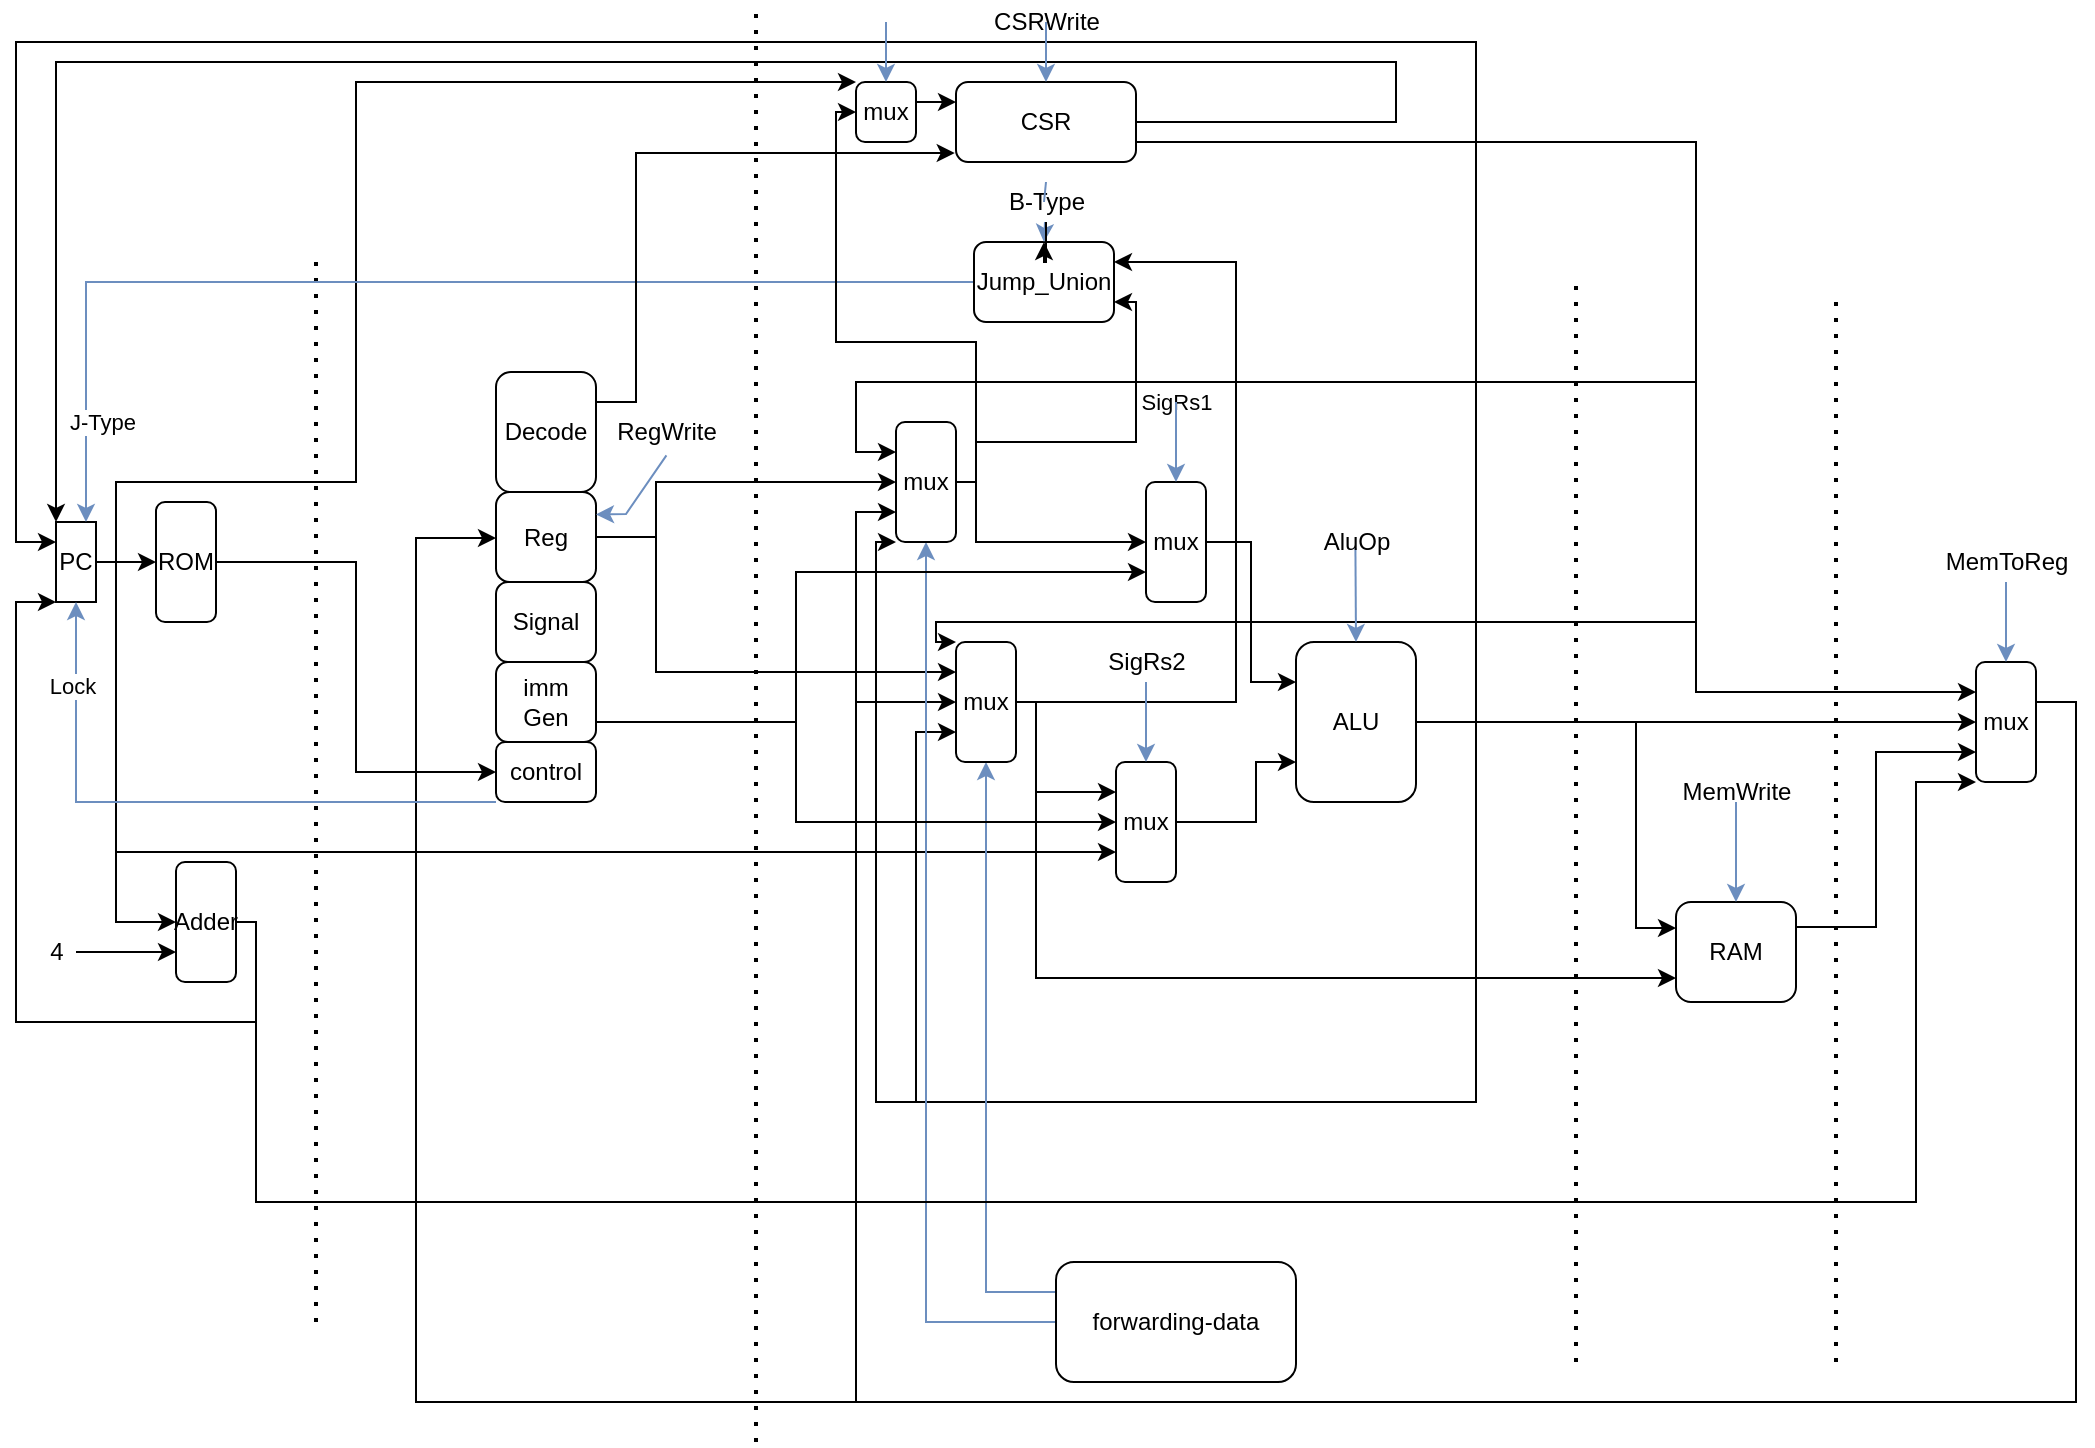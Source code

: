 <mxfile version="16.4.3" type="github">
  <diagram id="bbJg_QfLum7vLdO-XY5R" name="Page-1">
    <mxGraphModel dx="1422" dy="790" grid="1" gridSize="10" guides="1" tooltips="1" connect="1" arrows="1" fold="1" page="1" pageScale="1" pageWidth="3300" pageHeight="4681" math="0" shadow="0">
      <root>
        <mxCell id="0" />
        <mxCell id="1" parent="0" />
        <mxCell id="NHq-CDQ5qeiMFSTUF5Jq-38" style="edgeStyle=orthogonalEdgeStyle;rounded=0;orthogonalLoop=1;jettySize=auto;html=1;exitX=1;exitY=0.5;exitDx=0;exitDy=0;entryX=0;entryY=0.5;entryDx=0;entryDy=0;" parent="1" target="NHq-CDQ5qeiMFSTUF5Jq-5" edge="1" source="NHq-CDQ5qeiMFSTUF5Jq-2">
          <mxGeometry relative="1" as="geometry">
            <mxPoint x="830" y="588" as="sourcePoint" />
            <Array as="points">
              <mxPoint x="1090" y="600" />
            </Array>
          </mxGeometry>
        </mxCell>
        <mxCell id="NHq-CDQ5qeiMFSTUF5Jq-40" style="edgeStyle=orthogonalEdgeStyle;rounded=0;orthogonalLoop=1;jettySize=auto;html=1;entryX=0;entryY=0.25;entryDx=0;entryDy=0;" parent="1" target="NHq-CDQ5qeiMFSTUF5Jq-4" edge="1">
          <mxGeometry relative="1" as="geometry">
            <mxPoint x="820" y="600" as="sourcePoint" />
            <Array as="points">
              <mxPoint x="920" y="600" />
              <mxPoint x="920" y="703" />
              <mxPoint x="940" y="703" />
            </Array>
          </mxGeometry>
        </mxCell>
        <mxCell id="NHq-CDQ5qeiMFSTUF5Jq-56" style="edgeStyle=orthogonalEdgeStyle;rounded=0;orthogonalLoop=1;jettySize=auto;html=1;exitX=1;exitY=0.5;exitDx=0;exitDy=0;entryX=0;entryY=0.75;entryDx=0;entryDy=0;" parent="1" source="NHq-CDQ5qeiMFSTUF5Jq-2" target="NHq-CDQ5qeiMFSTUF5Jq-52" edge="1">
          <mxGeometry relative="1" as="geometry">
            <Array as="points">
              <mxPoint x="840" y="600" />
              <mxPoint x="840" y="790" />
              <mxPoint x="560" y="790" />
              <mxPoint x="560" y="605" />
            </Array>
          </mxGeometry>
        </mxCell>
        <mxCell id="NHq-CDQ5qeiMFSTUF5Jq-75" style="edgeStyle=orthogonalEdgeStyle;rounded=0;orthogonalLoop=1;jettySize=auto;html=1;exitX=1;exitY=0.5;exitDx=0;exitDy=0;entryX=0;entryY=1;entryDx=0;entryDy=0;" parent="1" source="NHq-CDQ5qeiMFSTUF5Jq-2" target="NHq-CDQ5qeiMFSTUF5Jq-72" edge="1">
          <mxGeometry relative="1" as="geometry">
            <Array as="points">
              <mxPoint x="840" y="600" />
              <mxPoint x="840" y="790" />
              <mxPoint x="540" y="790" />
              <mxPoint x="540" y="510" />
            </Array>
          </mxGeometry>
        </mxCell>
        <mxCell id="NHq-CDQ5qeiMFSTUF5Jq-97" style="edgeStyle=orthogonalEdgeStyle;rounded=0;orthogonalLoop=1;jettySize=auto;html=1;exitX=1;exitY=0.5;exitDx=0;exitDy=0;entryX=0;entryY=0.25;entryDx=0;entryDy=0;" parent="1" source="NHq-CDQ5qeiMFSTUF5Jq-2" target="NHq-CDQ5qeiMFSTUF5Jq-3" edge="1">
          <mxGeometry relative="1" as="geometry">
            <Array as="points">
              <mxPoint x="840" y="600" />
              <mxPoint x="840" y="260" />
              <mxPoint x="110" y="260" />
              <mxPoint x="110" y="510" />
            </Array>
          </mxGeometry>
        </mxCell>
        <mxCell id="NHq-CDQ5qeiMFSTUF5Jq-2" value="ALU" style="rounded=1;whiteSpace=wrap;html=1;" parent="1" vertex="1">
          <mxGeometry x="750" y="560" width="60" height="80" as="geometry" />
        </mxCell>
        <mxCell id="NHq-CDQ5qeiMFSTUF5Jq-9" style="edgeStyle=orthogonalEdgeStyle;rounded=0;orthogonalLoop=1;jettySize=auto;html=1;exitX=1;exitY=0.5;exitDx=0;exitDy=0;entryX=0;entryY=0.5;entryDx=0;entryDy=0;" parent="1" source="NHq-CDQ5qeiMFSTUF5Jq-3" target="NHq-CDQ5qeiMFSTUF5Jq-7" edge="1">
          <mxGeometry relative="1" as="geometry" />
        </mxCell>
        <mxCell id="NHq-CDQ5qeiMFSTUF5Jq-60" style="edgeStyle=orthogonalEdgeStyle;rounded=0;orthogonalLoop=1;jettySize=auto;html=1;entryX=0;entryY=0.75;entryDx=0;entryDy=0;startArrow=none;exitX=1;exitY=0.5;exitDx=0;exitDy=0;" parent="1" source="NHq-CDQ5qeiMFSTUF5Jq-3" target="NHq-CDQ5qeiMFSTUF5Jq-24" edge="1">
          <mxGeometry relative="1" as="geometry">
            <mxPoint x="260" y="755" as="targetPoint" />
            <Array as="points">
              <mxPoint x="160" y="520" />
              <mxPoint x="160" y="665" />
            </Array>
            <mxPoint x="460" y="860" as="sourcePoint" />
          </mxGeometry>
        </mxCell>
        <mxCell id="NHq-CDQ5qeiMFSTUF5Jq-66" style="edgeStyle=orthogonalEdgeStyle;rounded=0;orthogonalLoop=1;jettySize=auto;html=1;exitX=1;exitY=0.5;exitDx=0;exitDy=0;entryX=0;entryY=0.5;entryDx=0;entryDy=0;" parent="1" source="NHq-CDQ5qeiMFSTUF5Jq-3" target="NHq-CDQ5qeiMFSTUF5Jq-62" edge="1">
          <mxGeometry relative="1" as="geometry">
            <Array as="points">
              <mxPoint x="160" y="520" />
              <mxPoint x="160" y="700" />
            </Array>
          </mxGeometry>
        </mxCell>
        <mxCell id="NHq-CDQ5qeiMFSTUF5Jq-94" style="edgeStyle=orthogonalEdgeStyle;rounded=0;orthogonalLoop=1;jettySize=auto;html=1;exitX=1;exitY=0.5;exitDx=0;exitDy=0;entryX=0;entryY=0;entryDx=0;entryDy=0;" parent="1" source="NHq-CDQ5qeiMFSTUF5Jq-3" target="HV_NGujYtLTVcuK-L3a--26" edge="1">
          <mxGeometry relative="1" as="geometry">
            <Array as="points">
              <mxPoint x="160" y="520" />
              <mxPoint x="160" y="480" />
              <mxPoint x="280" y="480" />
              <mxPoint x="280" y="280" />
            </Array>
            <mxPoint x="520" y="300" as="targetPoint" />
          </mxGeometry>
        </mxCell>
        <mxCell id="NHq-CDQ5qeiMFSTUF5Jq-3" value="PC" style="whiteSpace=wrap;html=1;" parent="1" vertex="1">
          <mxGeometry x="130" y="500" width="20" height="40" as="geometry" />
        </mxCell>
        <mxCell id="NHq-CDQ5qeiMFSTUF5Jq-37" style="edgeStyle=orthogonalEdgeStyle;rounded=0;orthogonalLoop=1;jettySize=auto;html=1;exitX=1;exitY=0.25;exitDx=0;exitDy=0;entryX=0;entryY=0.75;entryDx=0;entryDy=0;" parent="1" source="NHq-CDQ5qeiMFSTUF5Jq-4" target="NHq-CDQ5qeiMFSTUF5Jq-5" edge="1">
          <mxGeometry relative="1" as="geometry">
            <mxPoint x="1000" y="710" as="sourcePoint" />
            <Array as="points">
              <mxPoint x="1040" y="702" />
              <mxPoint x="1040" y="615" />
            </Array>
          </mxGeometry>
        </mxCell>
        <mxCell id="NHq-CDQ5qeiMFSTUF5Jq-4" value="RAM" style="rounded=1;whiteSpace=wrap;html=1;" parent="1" vertex="1">
          <mxGeometry x="940" y="690" width="60" height="50" as="geometry" />
        </mxCell>
        <mxCell id="NHq-CDQ5qeiMFSTUF5Jq-39" style="edgeStyle=orthogonalEdgeStyle;rounded=0;orthogonalLoop=1;jettySize=auto;html=1;exitX=1;exitY=0.5;exitDx=0;exitDy=0;entryX=0;entryY=0.5;entryDx=0;entryDy=0;" parent="1" source="NHq-CDQ5qeiMFSTUF5Jq-5" target="NHq-CDQ5qeiMFSTUF5Jq-10" edge="1">
          <mxGeometry relative="1" as="geometry">
            <Array as="points">
              <mxPoint x="1140" y="590" />
              <mxPoint x="1140" y="940" />
              <mxPoint x="310" y="940" />
              <mxPoint x="310" y="508" />
              <mxPoint x="350" y="508" />
            </Array>
          </mxGeometry>
        </mxCell>
        <mxCell id="NHq-CDQ5qeiMFSTUF5Jq-57" style="edgeStyle=orthogonalEdgeStyle;rounded=0;orthogonalLoop=1;jettySize=auto;html=1;exitX=1;exitY=0.5;exitDx=0;exitDy=0;entryX=0;entryY=0.5;entryDx=0;entryDy=0;" parent="1" source="NHq-CDQ5qeiMFSTUF5Jq-5" target="NHq-CDQ5qeiMFSTUF5Jq-52" edge="1">
          <mxGeometry relative="1" as="geometry">
            <Array as="points">
              <mxPoint x="1120" y="590" />
              <mxPoint x="1140" y="590" />
              <mxPoint x="1140" y="940" />
              <mxPoint x="530" y="940" />
              <mxPoint x="530" y="590" />
            </Array>
          </mxGeometry>
        </mxCell>
        <mxCell id="NHq-CDQ5qeiMFSTUF5Jq-74" style="edgeStyle=orthogonalEdgeStyle;rounded=0;orthogonalLoop=1;jettySize=auto;html=1;exitX=1;exitY=0.5;exitDx=0;exitDy=0;entryX=0;entryY=0.75;entryDx=0;entryDy=0;" parent="1" source="NHq-CDQ5qeiMFSTUF5Jq-5" target="NHq-CDQ5qeiMFSTUF5Jq-72" edge="1">
          <mxGeometry relative="1" as="geometry">
            <Array as="points">
              <mxPoint x="1120" y="590" />
              <mxPoint x="1140" y="590" />
              <mxPoint x="1140" y="940" />
              <mxPoint x="530" y="940" />
              <mxPoint x="530" y="495" />
            </Array>
          </mxGeometry>
        </mxCell>
        <mxCell id="NHq-CDQ5qeiMFSTUF5Jq-5" value="mux" style="rounded=1;whiteSpace=wrap;html=1;" parent="1" vertex="1">
          <mxGeometry x="1090" y="570" width="30" height="60" as="geometry" />
        </mxCell>
        <mxCell id="NHq-CDQ5qeiMFSTUF5Jq-11" style="edgeStyle=orthogonalEdgeStyle;rounded=0;orthogonalLoop=1;jettySize=auto;html=1;exitX=1;exitY=0.5;exitDx=0;exitDy=0;entryX=0;entryY=0.5;entryDx=0;entryDy=0;" parent="1" source="NHq-CDQ5qeiMFSTUF5Jq-7" target="NHq-CDQ5qeiMFSTUF5Jq-18" edge="1">
          <mxGeometry relative="1" as="geometry" />
        </mxCell>
        <mxCell id="NHq-CDQ5qeiMFSTUF5Jq-7" value="ROM" style="rounded=1;whiteSpace=wrap;html=1;" parent="1" vertex="1">
          <mxGeometry x="180" y="490" width="30" height="60" as="geometry" />
        </mxCell>
        <mxCell id="NHq-CDQ5qeiMFSTUF5Jq-12" style="edgeStyle=orthogonalEdgeStyle;rounded=0;orthogonalLoop=1;jettySize=auto;html=1;exitX=1;exitY=0.5;exitDx=0;exitDy=0;entryX=0;entryY=0.5;entryDx=0;entryDy=0;" parent="1" source="NHq-CDQ5qeiMFSTUF5Jq-10" target="NHq-CDQ5qeiMFSTUF5Jq-72" edge="1">
          <mxGeometry relative="1" as="geometry">
            <Array as="points">
              <mxPoint x="430" y="508" />
              <mxPoint x="430" y="480" />
            </Array>
          </mxGeometry>
        </mxCell>
        <mxCell id="NHq-CDQ5qeiMFSTUF5Jq-23" style="edgeStyle=orthogonalEdgeStyle;rounded=0;orthogonalLoop=1;jettySize=auto;html=1;exitX=1;exitY=0.5;exitDx=0;exitDy=0;entryX=0;entryY=0.25;entryDx=0;entryDy=0;" parent="1" source="NHq-CDQ5qeiMFSTUF5Jq-10" target="NHq-CDQ5qeiMFSTUF5Jq-52" edge="1">
          <mxGeometry relative="1" as="geometry">
            <Array as="points">
              <mxPoint x="430" y="508" />
              <mxPoint x="430" y="575" />
            </Array>
          </mxGeometry>
        </mxCell>
        <mxCell id="NHq-CDQ5qeiMFSTUF5Jq-10" value="Reg" style="rounded=1;whiteSpace=wrap;html=1;" parent="1" vertex="1">
          <mxGeometry x="350" y="485" width="50" height="45" as="geometry" />
        </mxCell>
        <mxCell id="NHq-CDQ5qeiMFSTUF5Jq-13" value="" style="endArrow=none;dashed=1;html=1;dashPattern=1 3;strokeWidth=2;rounded=0;" parent="1" edge="1">
          <mxGeometry width="50" height="50" relative="1" as="geometry">
            <mxPoint x="480" y="960" as="sourcePoint" />
            <mxPoint x="480" y="240" as="targetPoint" />
          </mxGeometry>
        </mxCell>
        <mxCell id="NHq-CDQ5qeiMFSTUF5Jq-14" value="" style="endArrow=none;dashed=1;html=1;dashPattern=1 3;strokeWidth=2;rounded=0;" parent="1" edge="1">
          <mxGeometry width="50" height="50" relative="1" as="geometry">
            <mxPoint x="890" y="920" as="sourcePoint" />
            <mxPoint x="890" y="380" as="targetPoint" />
          </mxGeometry>
        </mxCell>
        <mxCell id="NHq-CDQ5qeiMFSTUF5Jq-15" value="" style="endArrow=none;dashed=1;html=1;dashPattern=1 3;strokeWidth=2;rounded=0;" parent="1" edge="1">
          <mxGeometry width="50" height="50" relative="1" as="geometry">
            <mxPoint x="1020" y="920" as="sourcePoint" />
            <mxPoint x="1020" y="390" as="targetPoint" />
            <Array as="points">
              <mxPoint x="1020" y="610" />
            </Array>
          </mxGeometry>
        </mxCell>
        <mxCell id="NHq-CDQ5qeiMFSTUF5Jq-59" style="edgeStyle=orthogonalEdgeStyle;rounded=0;orthogonalLoop=1;jettySize=auto;html=1;exitX=0;exitY=0.25;exitDx=0;exitDy=0;entryX=0.5;entryY=1;entryDx=0;entryDy=0;fillColor=#dae8fc;strokeColor=#6c8ebf;" parent="1" source="NHq-CDQ5qeiMFSTUF5Jq-17" target="NHq-CDQ5qeiMFSTUF5Jq-52" edge="1">
          <mxGeometry relative="1" as="geometry" />
        </mxCell>
        <mxCell id="NHq-CDQ5qeiMFSTUF5Jq-95" style="edgeStyle=orthogonalEdgeStyle;rounded=0;orthogonalLoop=1;jettySize=auto;html=1;exitX=0;exitY=0.5;exitDx=0;exitDy=0;entryX=0.5;entryY=1;entryDx=0;entryDy=0;fillColor=#dae8fc;strokeColor=#6c8ebf;" parent="1" source="NHq-CDQ5qeiMFSTUF5Jq-17" target="NHq-CDQ5qeiMFSTUF5Jq-72" edge="1">
          <mxGeometry relative="1" as="geometry" />
        </mxCell>
        <mxCell id="NHq-CDQ5qeiMFSTUF5Jq-17" value="forwarding-data" style="rounded=1;whiteSpace=wrap;html=1;" parent="1" vertex="1">
          <mxGeometry x="630" y="870" width="120" height="60" as="geometry" />
        </mxCell>
        <mxCell id="NHq-CDQ5qeiMFSTUF5Jq-36" style="edgeStyle=orthogonalEdgeStyle;rounded=0;orthogonalLoop=1;jettySize=auto;html=1;entryX=0;entryY=0.25;entryDx=0;entryDy=0;exitX=1;exitY=0.75;exitDx=0;exitDy=0;" parent="1" source="NHq-CDQ5qeiMFSTUF5Jq-19" target="NHq-CDQ5qeiMFSTUF5Jq-5" edge="1">
          <mxGeometry relative="1" as="geometry">
            <Array as="points">
              <mxPoint x="950" y="310" />
              <mxPoint x="950" y="585" />
            </Array>
            <mxPoint x="720" y="340" as="sourcePoint" />
          </mxGeometry>
        </mxCell>
        <mxCell id="NHq-CDQ5qeiMFSTUF5Jq-98" style="edgeStyle=orthogonalEdgeStyle;rounded=0;orthogonalLoop=1;jettySize=auto;html=1;entryX=0;entryY=0;entryDx=0;entryDy=0;exitX=1;exitY=0.5;exitDx=0;exitDy=0;" parent="1" source="NHq-CDQ5qeiMFSTUF5Jq-19" target="NHq-CDQ5qeiMFSTUF5Jq-3" edge="1">
          <mxGeometry relative="1" as="geometry">
            <mxPoint x="160" y="280" as="targetPoint" />
            <Array as="points">
              <mxPoint x="800" y="300" />
              <mxPoint x="800" y="270" />
              <mxPoint x="130" y="270" />
            </Array>
            <mxPoint x="730" y="300" as="sourcePoint" />
          </mxGeometry>
        </mxCell>
        <mxCell id="NHq-CDQ5qeiMFSTUF5Jq-101" style="edgeStyle=orthogonalEdgeStyle;rounded=0;orthogonalLoop=1;jettySize=auto;html=1;entryX=0;entryY=0.25;entryDx=0;entryDy=0;exitX=1;exitY=0.75;exitDx=0;exitDy=0;" parent="1" source="NHq-CDQ5qeiMFSTUF5Jq-19" target="NHq-CDQ5qeiMFSTUF5Jq-72" edge="1">
          <mxGeometry relative="1" as="geometry">
            <Array as="points">
              <mxPoint x="950" y="310" />
              <mxPoint x="950" y="430" />
              <mxPoint x="530" y="430" />
              <mxPoint x="530" y="465" />
            </Array>
            <mxPoint x="700" y="340" as="sourcePoint" />
          </mxGeometry>
        </mxCell>
        <mxCell id="HV_NGujYtLTVcuK-L3a--6" value="SigRs1" style="edgeLabel;html=1;align=center;verticalAlign=middle;resizable=0;points=[];" vertex="1" connectable="0" parent="NHq-CDQ5qeiMFSTUF5Jq-101">
          <mxGeometry x="0.584" y="7" relative="1" as="geometry">
            <mxPoint x="33" y="3" as="offset" />
          </mxGeometry>
        </mxCell>
        <mxCell id="NHq-CDQ5qeiMFSTUF5Jq-102" style="edgeStyle=orthogonalEdgeStyle;rounded=0;orthogonalLoop=1;jettySize=auto;html=1;entryX=0;entryY=0;entryDx=0;entryDy=0;exitX=1;exitY=0.75;exitDx=0;exitDy=0;" parent="1" source="NHq-CDQ5qeiMFSTUF5Jq-19" target="NHq-CDQ5qeiMFSTUF5Jq-52" edge="1">
          <mxGeometry relative="1" as="geometry">
            <Array as="points">
              <mxPoint x="950" y="310" />
              <mxPoint x="950" y="550" />
              <mxPoint x="570" y="550" />
              <mxPoint x="570" y="560" />
            </Array>
            <mxPoint x="680" y="330" as="sourcePoint" />
          </mxGeometry>
        </mxCell>
        <mxCell id="NHq-CDQ5qeiMFSTUF5Jq-19" value="CSR" style="rounded=1;whiteSpace=wrap;html=1;" parent="1" vertex="1">
          <mxGeometry x="580" y="280" width="90" height="40" as="geometry" />
        </mxCell>
        <mxCell id="NHq-CDQ5qeiMFSTUF5Jq-20" value="Signal" style="rounded=1;whiteSpace=wrap;html=1;" parent="1" vertex="1">
          <mxGeometry x="350" y="530" width="50" height="40" as="geometry" />
        </mxCell>
        <mxCell id="NHq-CDQ5qeiMFSTUF5Jq-25" style="edgeStyle=orthogonalEdgeStyle;rounded=0;orthogonalLoop=1;jettySize=auto;html=1;exitX=1;exitY=0.5;exitDx=0;exitDy=0;entryX=0;entryY=0.5;entryDx=0;entryDy=0;" parent="1" source="NHq-CDQ5qeiMFSTUF5Jq-21" target="NHq-CDQ5qeiMFSTUF5Jq-24" edge="1">
          <mxGeometry relative="1" as="geometry">
            <Array as="points">
              <mxPoint x="400" y="600" />
              <mxPoint x="500" y="600" />
              <mxPoint x="500" y="650" />
            </Array>
          </mxGeometry>
        </mxCell>
        <mxCell id="NHq-CDQ5qeiMFSTUF5Jq-33" style="edgeStyle=orthogonalEdgeStyle;rounded=0;orthogonalLoop=1;jettySize=auto;html=1;exitX=1;exitY=0.5;exitDx=0;exitDy=0;entryX=0;entryY=0.75;entryDx=0;entryDy=0;" parent="1" source="NHq-CDQ5qeiMFSTUF5Jq-21" target="NHq-CDQ5qeiMFSTUF5Jq-32" edge="1">
          <mxGeometry relative="1" as="geometry">
            <Array as="points">
              <mxPoint x="500" y="600" />
              <mxPoint x="500" y="525" />
            </Array>
          </mxGeometry>
        </mxCell>
        <mxCell id="NHq-CDQ5qeiMFSTUF5Jq-21" value="imm&lt;br&gt;Gen" style="rounded=1;whiteSpace=wrap;html=1;" parent="1" vertex="1">
          <mxGeometry x="350" y="570" width="50" height="40" as="geometry" />
        </mxCell>
        <mxCell id="NHq-CDQ5qeiMFSTUF5Jq-26" style="edgeStyle=orthogonalEdgeStyle;rounded=0;orthogonalLoop=1;jettySize=auto;html=1;exitX=1;exitY=0.5;exitDx=0;exitDy=0;entryX=0;entryY=0.75;entryDx=0;entryDy=0;" parent="1" source="NHq-CDQ5qeiMFSTUF5Jq-24" target="NHq-CDQ5qeiMFSTUF5Jq-2" edge="1">
          <mxGeometry relative="1" as="geometry">
            <Array as="points">
              <mxPoint x="730" y="650" />
              <mxPoint x="730" y="620" />
            </Array>
          </mxGeometry>
        </mxCell>
        <mxCell id="NHq-CDQ5qeiMFSTUF5Jq-24" value="mux" style="rounded=1;whiteSpace=wrap;html=1;" parent="1" vertex="1">
          <mxGeometry x="660" y="620" width="30" height="60" as="geometry" />
        </mxCell>
        <mxCell id="NHq-CDQ5qeiMFSTUF5Jq-34" style="edgeStyle=orthogonalEdgeStyle;rounded=0;orthogonalLoop=1;jettySize=auto;html=1;exitX=1;exitY=0.5;exitDx=0;exitDy=0;entryX=0;entryY=0.25;entryDx=0;entryDy=0;" parent="1" source="NHq-CDQ5qeiMFSTUF5Jq-32" target="NHq-CDQ5qeiMFSTUF5Jq-2" edge="1">
          <mxGeometry relative="1" as="geometry" />
        </mxCell>
        <mxCell id="NHq-CDQ5qeiMFSTUF5Jq-32" value="mux" style="rounded=1;whiteSpace=wrap;html=1;" parent="1" vertex="1">
          <mxGeometry x="675" y="480" width="30" height="60" as="geometry" />
        </mxCell>
        <mxCell id="NHq-CDQ5qeiMFSTUF5Jq-41" value="" style="endArrow=classic;html=1;rounded=0;entryX=0.5;entryY=0;entryDx=0;entryDy=0;fillColor=#dae8fc;strokeColor=#6c8ebf;" parent="1" target="NHq-CDQ5qeiMFSTUF5Jq-4" edge="1">
          <mxGeometry width="50" height="50" relative="1" as="geometry">
            <mxPoint x="970" y="640" as="sourcePoint" />
            <mxPoint x="630" y="660" as="targetPoint" />
          </mxGeometry>
        </mxCell>
        <mxCell id="NHq-CDQ5qeiMFSTUF5Jq-42" value="" style="endArrow=classic;html=1;rounded=0;entryX=0.5;entryY=0;entryDx=0;entryDy=0;fillColor=#dae8fc;strokeColor=#6c8ebf;" parent="1" target="NHq-CDQ5qeiMFSTUF5Jq-5" edge="1">
          <mxGeometry width="50" height="50" relative="1" as="geometry">
            <mxPoint x="1105" y="530" as="sourcePoint" />
            <mxPoint x="990" y="535" as="targetPoint" />
          </mxGeometry>
        </mxCell>
        <mxCell id="NHq-CDQ5qeiMFSTUF5Jq-43" value="" style="endArrow=classic;html=1;rounded=0;entryX=0.5;entryY=0;entryDx=0;entryDy=0;fillColor=#dae8fc;strokeColor=#6c8ebf;" parent="1" target="NHq-CDQ5qeiMFSTUF5Jq-2" edge="1">
          <mxGeometry width="50" height="50" relative="1" as="geometry">
            <mxPoint x="779.71" y="513" as="sourcePoint" />
            <mxPoint x="779.71" y="548" as="targetPoint" />
          </mxGeometry>
        </mxCell>
        <mxCell id="NHq-CDQ5qeiMFSTUF5Jq-45" value="" style="endArrow=classic;html=1;rounded=0;entryX=1;entryY=0.25;entryDx=0;entryDy=0;fillColor=#dae8fc;strokeColor=#6c8ebf;exitX=0.503;exitY=1.086;exitDx=0;exitDy=0;exitPerimeter=0;" parent="1" target="NHq-CDQ5qeiMFSTUF5Jq-10" edge="1" source="HV_NGujYtLTVcuK-L3a--5">
          <mxGeometry width="50" height="50" relative="1" as="geometry">
            <mxPoint x="375" y="450" as="sourcePoint" />
            <mxPoint x="430.29" y="490" as="targetPoint" />
            <Array as="points">
              <mxPoint x="415" y="496" />
            </Array>
          </mxGeometry>
        </mxCell>
        <mxCell id="NHq-CDQ5qeiMFSTUF5Jq-49" style="edgeStyle=orthogonalEdgeStyle;rounded=0;orthogonalLoop=1;jettySize=auto;html=1;entryX=0;entryY=0.75;entryDx=0;entryDy=0;" parent="1" target="NHq-CDQ5qeiMFSTUF5Jq-4" edge="1">
          <mxGeometry relative="1" as="geometry">
            <mxPoint x="610" y="590" as="sourcePoint" />
            <Array as="points">
              <mxPoint x="620" y="590" />
              <mxPoint x="620" y="728" />
              <mxPoint x="940" y="728" />
            </Array>
          </mxGeometry>
        </mxCell>
        <mxCell id="NHq-CDQ5qeiMFSTUF5Jq-58" style="edgeStyle=orthogonalEdgeStyle;rounded=0;orthogonalLoop=1;jettySize=auto;html=1;exitX=1;exitY=0.5;exitDx=0;exitDy=0;entryX=0;entryY=0.25;entryDx=0;entryDy=0;" parent="1" source="NHq-CDQ5qeiMFSTUF5Jq-52" target="NHq-CDQ5qeiMFSTUF5Jq-24" edge="1">
          <mxGeometry relative="1" as="geometry">
            <Array as="points">
              <mxPoint x="620" y="590" />
              <mxPoint x="620" y="635" />
            </Array>
          </mxGeometry>
        </mxCell>
        <mxCell id="NHq-CDQ5qeiMFSTUF5Jq-77" style="edgeStyle=orthogonalEdgeStyle;rounded=0;orthogonalLoop=1;jettySize=auto;html=1;exitX=1;exitY=0.5;exitDx=0;exitDy=0;entryX=1;entryY=0.25;entryDx=0;entryDy=0;" parent="1" source="NHq-CDQ5qeiMFSTUF5Jq-52" target="NHq-CDQ5qeiMFSTUF5Jq-69" edge="1">
          <mxGeometry relative="1" as="geometry">
            <Array as="points">
              <mxPoint x="720" y="590" />
              <mxPoint x="720" y="370" />
            </Array>
          </mxGeometry>
        </mxCell>
        <mxCell id="NHq-CDQ5qeiMFSTUF5Jq-52" value="mux" style="rounded=1;whiteSpace=wrap;html=1;" parent="1" vertex="1">
          <mxGeometry x="580" y="560" width="30" height="60" as="geometry" />
        </mxCell>
        <mxCell id="NHq-CDQ5qeiMFSTUF5Jq-54" value="" style="endArrow=classic;html=1;rounded=0;entryX=0.5;entryY=0;entryDx=0;entryDy=0;fillColor=#dae8fc;strokeColor=#6c8ebf;" parent="1" target="NHq-CDQ5qeiMFSTUF5Jq-32" edge="1">
          <mxGeometry width="50" height="50" relative="1" as="geometry">
            <mxPoint x="690" y="440" as="sourcePoint" />
            <mxPoint x="790" y="558" as="targetPoint" />
          </mxGeometry>
        </mxCell>
        <mxCell id="NHq-CDQ5qeiMFSTUF5Jq-55" value="" style="endArrow=classic;html=1;rounded=0;entryX=0.5;entryY=0;entryDx=0;entryDy=0;fillColor=#dae8fc;strokeColor=#6c8ebf;startArrow=none;" parent="1" target="NHq-CDQ5qeiMFSTUF5Jq-24" edge="1" source="HV_NGujYtLTVcuK-L3a--7">
          <mxGeometry width="50" height="50" relative="1" as="geometry">
            <mxPoint x="675" y="570" as="sourcePoint" />
            <mxPoint x="700" y="490" as="targetPoint" />
          </mxGeometry>
        </mxCell>
        <mxCell id="NHq-CDQ5qeiMFSTUF5Jq-67" style="edgeStyle=orthogonalEdgeStyle;rounded=0;orthogonalLoop=1;jettySize=auto;html=1;exitX=1;exitY=0.5;exitDx=0;exitDy=0;entryX=0;entryY=1;entryDx=0;entryDy=0;" parent="1" source="NHq-CDQ5qeiMFSTUF5Jq-62" target="NHq-CDQ5qeiMFSTUF5Jq-5" edge="1">
          <mxGeometry relative="1" as="geometry">
            <Array as="points">
              <mxPoint x="230" y="700" />
              <mxPoint x="230" y="840" />
              <mxPoint x="1060" y="840" />
              <mxPoint x="1060" y="630" />
            </Array>
          </mxGeometry>
        </mxCell>
        <mxCell id="NHq-CDQ5qeiMFSTUF5Jq-92" style="edgeStyle=orthogonalEdgeStyle;rounded=0;orthogonalLoop=1;jettySize=auto;html=1;exitX=1;exitY=0.5;exitDx=0;exitDy=0;entryX=0;entryY=1;entryDx=0;entryDy=0;" parent="1" source="NHq-CDQ5qeiMFSTUF5Jq-62" target="NHq-CDQ5qeiMFSTUF5Jq-3" edge="1">
          <mxGeometry relative="1" as="geometry">
            <Array as="points">
              <mxPoint x="230" y="700" />
              <mxPoint x="230" y="750" />
              <mxPoint x="110" y="750" />
              <mxPoint x="110" y="540" />
            </Array>
          </mxGeometry>
        </mxCell>
        <mxCell id="NHq-CDQ5qeiMFSTUF5Jq-62" value="Adder" style="rounded=1;whiteSpace=wrap;html=1;" parent="1" vertex="1">
          <mxGeometry x="190" y="670" width="30" height="60" as="geometry" />
        </mxCell>
        <mxCell id="NHq-CDQ5qeiMFSTUF5Jq-64" value="" style="endArrow=classic;html=1;rounded=0;entryX=0;entryY=0.75;entryDx=0;entryDy=0;" parent="1" target="NHq-CDQ5qeiMFSTUF5Jq-62" edge="1">
          <mxGeometry width="50" height="50" relative="1" as="geometry">
            <mxPoint x="140" y="715" as="sourcePoint" />
            <mxPoint x="710" y="640" as="targetPoint" />
          </mxGeometry>
        </mxCell>
        <mxCell id="NHq-CDQ5qeiMFSTUF5Jq-65" value="4" style="text;html=1;align=center;verticalAlign=middle;resizable=0;points=[];autosize=1;strokeColor=none;fillColor=none;" parent="1" vertex="1">
          <mxGeometry x="120" y="705" width="20" height="20" as="geometry" />
        </mxCell>
        <mxCell id="NHq-CDQ5qeiMFSTUF5Jq-68" value="" style="endArrow=none;dashed=1;html=1;dashPattern=1 3;strokeWidth=2;rounded=0;" parent="1" edge="1">
          <mxGeometry width="50" height="50" relative="1" as="geometry">
            <mxPoint x="260" y="900" as="sourcePoint" />
            <mxPoint x="260" y="370" as="targetPoint" />
          </mxGeometry>
        </mxCell>
        <mxCell id="NHq-CDQ5qeiMFSTUF5Jq-71" style="edgeStyle=orthogonalEdgeStyle;rounded=0;orthogonalLoop=1;jettySize=auto;html=1;exitX=0;exitY=0.5;exitDx=0;exitDy=0;fillColor=#dae8fc;strokeColor=#6c8ebf;entryX=0.75;entryY=0;entryDx=0;entryDy=0;" parent="1" source="NHq-CDQ5qeiMFSTUF5Jq-69" target="NHq-CDQ5qeiMFSTUF5Jq-3" edge="1">
          <mxGeometry relative="1" as="geometry">
            <mxPoint x="150" y="470" as="targetPoint" />
            <Array as="points">
              <mxPoint x="145" y="380" />
            </Array>
          </mxGeometry>
        </mxCell>
        <mxCell id="HV_NGujYtLTVcuK-L3a--4" value="J-Type" style="edgeLabel;html=1;align=center;verticalAlign=middle;resizable=0;points=[];" vertex="1" connectable="0" parent="NHq-CDQ5qeiMFSTUF5Jq-71">
          <mxGeometry x="0.541" y="-6" relative="1" as="geometry">
            <mxPoint x="-2" y="76" as="offset" />
          </mxGeometry>
        </mxCell>
        <mxCell id="NHq-CDQ5qeiMFSTUF5Jq-69" value="Jump_Union" style="rounded=1;whiteSpace=wrap;html=1;" parent="1" vertex="1">
          <mxGeometry x="589" y="360" width="70" height="40" as="geometry" />
        </mxCell>
        <mxCell id="NHq-CDQ5qeiMFSTUF5Jq-70" value="" style="endArrow=classic;html=1;rounded=0;entryX=0.5;entryY=0;entryDx=0;entryDy=0;fillColor=#dae8fc;strokeColor=#6c8ebf;startArrow=none;" parent="1" target="NHq-CDQ5qeiMFSTUF5Jq-69" edge="1" source="HV_NGujYtLTVcuK-L3a--3">
          <mxGeometry width="50" height="50" relative="1" as="geometry">
            <mxPoint x="624" y="340" as="sourcePoint" />
            <mxPoint x="700" y="490" as="targetPoint" />
          </mxGeometry>
        </mxCell>
        <mxCell id="NHq-CDQ5qeiMFSTUF5Jq-73" style="edgeStyle=orthogonalEdgeStyle;rounded=0;orthogonalLoop=1;jettySize=auto;html=1;exitX=1;exitY=0.5;exitDx=0;exitDy=0;entryX=0;entryY=0.5;entryDx=0;entryDy=0;" parent="1" source="NHq-CDQ5qeiMFSTUF5Jq-72" target="NHq-CDQ5qeiMFSTUF5Jq-32" edge="1">
          <mxGeometry relative="1" as="geometry">
            <Array as="points">
              <mxPoint x="590" y="480" />
              <mxPoint x="590" y="510" />
            </Array>
          </mxGeometry>
        </mxCell>
        <mxCell id="NHq-CDQ5qeiMFSTUF5Jq-76" style="edgeStyle=orthogonalEdgeStyle;rounded=0;orthogonalLoop=1;jettySize=auto;html=1;exitX=1;exitY=0.5;exitDx=0;exitDy=0;entryX=1;entryY=0.75;entryDx=0;entryDy=0;" parent="1" source="NHq-CDQ5qeiMFSTUF5Jq-72" target="NHq-CDQ5qeiMFSTUF5Jq-69" edge="1">
          <mxGeometry relative="1" as="geometry">
            <Array as="points">
              <mxPoint x="590" y="480" />
              <mxPoint x="590" y="460" />
              <mxPoint x="670" y="460" />
              <mxPoint x="670" y="390" />
            </Array>
          </mxGeometry>
        </mxCell>
        <mxCell id="HV_NGujYtLTVcuK-L3a--21" style="edgeStyle=orthogonalEdgeStyle;rounded=0;orthogonalLoop=1;jettySize=auto;html=1;exitX=1;exitY=0.5;exitDx=0;exitDy=0;entryX=0;entryY=0.5;entryDx=0;entryDy=0;" edge="1" parent="1" source="NHq-CDQ5qeiMFSTUF5Jq-72" target="HV_NGujYtLTVcuK-L3a--26">
          <mxGeometry relative="1" as="geometry">
            <Array as="points">
              <mxPoint x="590" y="480" />
              <mxPoint x="590" y="410" />
              <mxPoint x="520" y="410" />
              <mxPoint x="520" y="295" />
            </Array>
          </mxGeometry>
        </mxCell>
        <mxCell id="NHq-CDQ5qeiMFSTUF5Jq-72" value="mux" style="rounded=1;whiteSpace=wrap;html=1;" parent="1" vertex="1">
          <mxGeometry x="550" y="450" width="30" height="60" as="geometry" />
        </mxCell>
        <mxCell id="HV_NGujYtLTVcuK-L3a--1" value="AluOp" style="text;html=1;align=center;verticalAlign=middle;resizable=0;points=[];autosize=1;strokeColor=none;fillColor=none;" vertex="1" parent="1">
          <mxGeometry x="755" y="500" width="50" height="20" as="geometry" />
        </mxCell>
        <mxCell id="HV_NGujYtLTVcuK-L3a--2" value="MemToReg" style="text;html=1;align=center;verticalAlign=middle;resizable=0;points=[];autosize=1;strokeColor=none;fillColor=none;" vertex="1" parent="1">
          <mxGeometry x="1065" y="510" width="80" height="20" as="geometry" />
        </mxCell>
        <mxCell id="HV_NGujYtLTVcuK-L3a--22" value="" style="edgeStyle=orthogonalEdgeStyle;rounded=0;orthogonalLoop=1;jettySize=auto;html=1;" edge="1" parent="1" source="HV_NGujYtLTVcuK-L3a--3" target="NHq-CDQ5qeiMFSTUF5Jq-69">
          <mxGeometry relative="1" as="geometry" />
        </mxCell>
        <mxCell id="HV_NGujYtLTVcuK-L3a--5" value="RegWrite" style="text;html=1;align=center;verticalAlign=middle;resizable=0;points=[];autosize=1;strokeColor=none;fillColor=none;" vertex="1" parent="1">
          <mxGeometry x="400" y="445" width="70" height="20" as="geometry" />
        </mxCell>
        <mxCell id="HV_NGujYtLTVcuK-L3a--7" value="SigRs2" style="text;html=1;align=center;verticalAlign=middle;resizable=0;points=[];autosize=1;strokeColor=none;fillColor=none;" vertex="1" parent="1">
          <mxGeometry x="650" y="560" width="50" height="20" as="geometry" />
        </mxCell>
        <mxCell id="HV_NGujYtLTVcuK-L3a--9" value="MemWrite" style="text;html=1;align=center;verticalAlign=middle;resizable=0;points=[];autosize=1;strokeColor=none;fillColor=none;" vertex="1" parent="1">
          <mxGeometry x="935" y="625" width="70" height="20" as="geometry" />
        </mxCell>
        <mxCell id="HV_NGujYtLTVcuK-L3a--10" value="CSRWrite" style="text;html=1;align=center;verticalAlign=middle;resizable=0;points=[];autosize=1;strokeColor=none;fillColor=none;" vertex="1" parent="1">
          <mxGeometry x="590" y="240" width="70" height="20" as="geometry" />
        </mxCell>
        <mxCell id="HV_NGujYtLTVcuK-L3a--11" value="" style="endArrow=classic;html=1;rounded=0;fillColor=#dae8fc;strokeColor=#6c8ebf;entryX=0.5;entryY=0;entryDx=0;entryDy=0;" edge="1" parent="1" target="NHq-CDQ5qeiMFSTUF5Jq-19">
          <mxGeometry width="50" height="50" relative="1" as="geometry">
            <mxPoint x="625" y="250" as="sourcePoint" />
            <mxPoint x="540" y="240" as="targetPoint" />
          </mxGeometry>
        </mxCell>
        <mxCell id="HV_NGujYtLTVcuK-L3a--12" style="edgeStyle=orthogonalEdgeStyle;rounded=0;orthogonalLoop=1;jettySize=auto;html=1;exitX=0.5;exitY=1;exitDx=0;exitDy=0;" edge="1" parent="1" source="NHq-CDQ5qeiMFSTUF5Jq-18" target="NHq-CDQ5qeiMFSTUF5Jq-18">
          <mxGeometry relative="1" as="geometry" />
        </mxCell>
        <mxCell id="NHq-CDQ5qeiMFSTUF5Jq-18" value="control" style="rounded=1;whiteSpace=wrap;html=1;" parent="1" vertex="1">
          <mxGeometry x="350" y="610" width="50" height="30" as="geometry" />
        </mxCell>
        <mxCell id="HV_NGujYtLTVcuK-L3a--16" value="" style="endArrow=classic;html=1;rounded=0;exitX=0;exitY=1;exitDx=0;exitDy=0;entryX=0.5;entryY=1;entryDx=0;entryDy=0;fillColor=#dae8fc;strokeColor=#6c8ebf;" edge="1" parent="1" source="NHq-CDQ5qeiMFSTUF5Jq-18" target="NHq-CDQ5qeiMFSTUF5Jq-3">
          <mxGeometry width="50" height="50" relative="1" as="geometry">
            <mxPoint x="730" y="600" as="sourcePoint" />
            <mxPoint x="780" y="550" as="targetPoint" />
            <Array as="points">
              <mxPoint x="140" y="640" />
            </Array>
          </mxGeometry>
        </mxCell>
        <mxCell id="HV_NGujYtLTVcuK-L3a--17" value="Lock" style="edgeLabel;html=1;align=center;verticalAlign=middle;resizable=0;points=[];" vertex="1" connectable="0" parent="HV_NGujYtLTVcuK-L3a--16">
          <mxGeometry x="0.731" y="2" relative="1" as="geometry">
            <mxPoint as="offset" />
          </mxGeometry>
        </mxCell>
        <mxCell id="HV_NGujYtLTVcuK-L3a--3" value="B-Type" style="text;html=1;align=center;verticalAlign=middle;resizable=0;points=[];autosize=1;strokeColor=none;fillColor=none;" vertex="1" parent="1">
          <mxGeometry x="600" y="330" width="50" height="20" as="geometry" />
        </mxCell>
        <mxCell id="HV_NGujYtLTVcuK-L3a--23" value="" style="endArrow=none;html=1;rounded=0;entryX=0.5;entryY=0;entryDx=0;entryDy=0;fillColor=#dae8fc;strokeColor=#6c8ebf;" edge="1" parent="1" target="HV_NGujYtLTVcuK-L3a--3">
          <mxGeometry width="50" height="50" relative="1" as="geometry">
            <mxPoint x="624" y="340" as="sourcePoint" />
            <mxPoint x="624" y="360" as="targetPoint" />
          </mxGeometry>
        </mxCell>
        <mxCell id="HV_NGujYtLTVcuK-L3a--29" style="edgeStyle=orthogonalEdgeStyle;rounded=0;orthogonalLoop=1;jettySize=auto;html=1;exitX=1;exitY=0.5;exitDx=0;exitDy=0;entryX=0;entryY=0.25;entryDx=0;entryDy=0;" edge="1" parent="1" source="HV_NGujYtLTVcuK-L3a--26" target="NHq-CDQ5qeiMFSTUF5Jq-19">
          <mxGeometry relative="1" as="geometry">
            <Array as="points">
              <mxPoint x="560" y="290" />
            </Array>
          </mxGeometry>
        </mxCell>
        <mxCell id="HV_NGujYtLTVcuK-L3a--26" value="mux" style="rounded=1;whiteSpace=wrap;html=1;" vertex="1" parent="1">
          <mxGeometry x="530" y="280" width="30" height="30" as="geometry" />
        </mxCell>
        <mxCell id="HV_NGujYtLTVcuK-L3a--28" value="" style="endArrow=classic;html=1;rounded=0;entryX=0.5;entryY=0;entryDx=0;entryDy=0;fillColor=#dae8fc;strokeColor=#6c8ebf;" edge="1" parent="1" target="HV_NGujYtLTVcuK-L3a--26">
          <mxGeometry width="50" height="50" relative="1" as="geometry">
            <mxPoint x="545" y="250" as="sourcePoint" />
            <mxPoint x="780" y="550" as="targetPoint" />
          </mxGeometry>
        </mxCell>
        <mxCell id="HV_NGujYtLTVcuK-L3a--34" style="edgeStyle=orthogonalEdgeStyle;rounded=0;orthogonalLoop=1;jettySize=auto;html=1;exitX=1;exitY=0.25;exitDx=0;exitDy=0;entryX=-0.007;entryY=0.888;entryDx=0;entryDy=0;entryPerimeter=0;" edge="1" parent="1" source="HV_NGujYtLTVcuK-L3a--32" target="NHq-CDQ5qeiMFSTUF5Jq-19">
          <mxGeometry relative="1" as="geometry">
            <Array as="points">
              <mxPoint x="420" y="440" />
              <mxPoint x="420" y="316" />
            </Array>
          </mxGeometry>
        </mxCell>
        <mxCell id="HV_NGujYtLTVcuK-L3a--32" value="Decode" style="rounded=1;whiteSpace=wrap;html=1;" vertex="1" parent="1">
          <mxGeometry x="350" y="425" width="50" height="60" as="geometry" />
        </mxCell>
      </root>
    </mxGraphModel>
  </diagram>
</mxfile>
